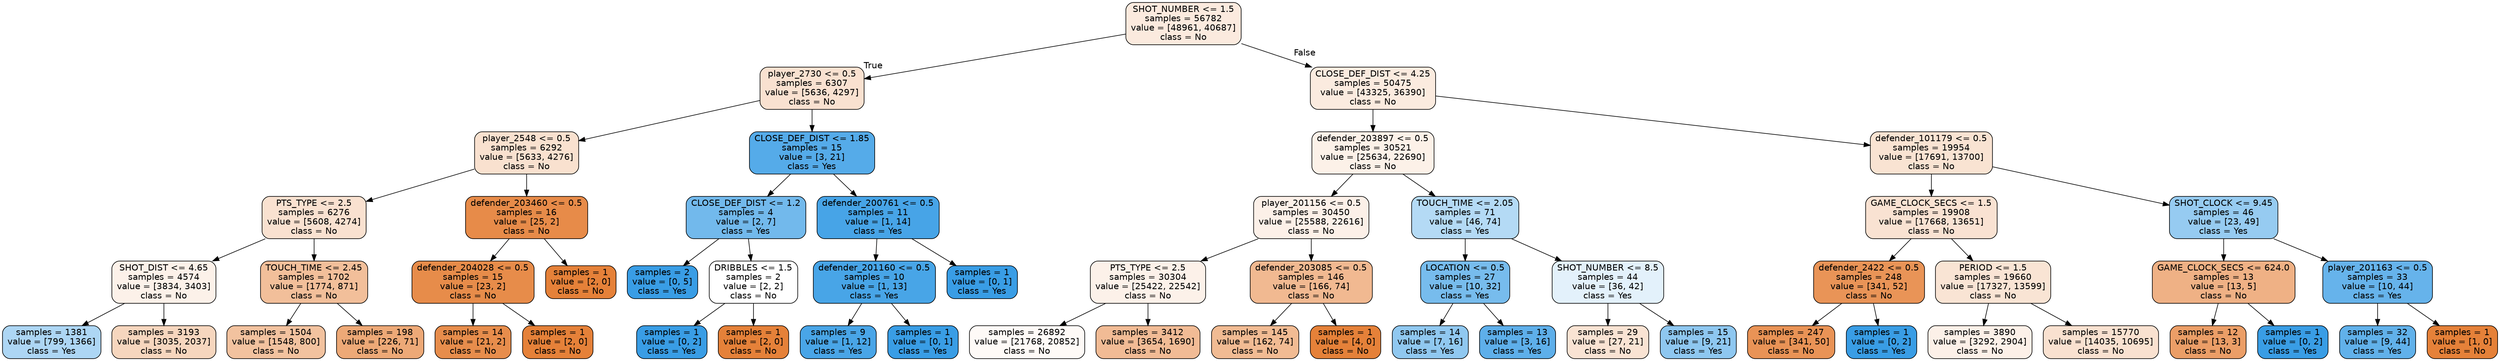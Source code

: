 digraph Tree {
node [shape=box, style="filled, rounded", color="black", fontname=helvetica] ;
edge [fontname=helvetica] ;
0 [label="SHOT_NUMBER <= 1.5\nsamples = 56782\nvalue = [48961, 40687]\nclass = No", fillcolor="#fbeade"] ;
1 [label="player_2730 <= 0.5\nsamples = 6307\nvalue = [5636, 4297]\nclass = No", fillcolor="#f9e1d0"] ;
0 -> 1 [labeldistance=2.5, labelangle=45, headlabel="True"] ;
2 [label="player_2548 <= 0.5\nsamples = 6292\nvalue = [5633, 4276]\nclass = No", fillcolor="#f9e1cf"] ;
1 -> 2 ;
3 [label="PTS_TYPE <= 2.5\nsamples = 6276\nvalue = [5608, 4274]\nclass = No", fillcolor="#f9e1d0"] ;
2 -> 3 ;
4 [label="SHOT_DIST <= 4.65\nsamples = 4574\nvalue = [3834, 3403]\nclass = No", fillcolor="#fcf1e9"] ;
3 -> 4 ;
5 [label="samples = 1381\nvalue = [799, 1366]\nclass = Yes", fillcolor="#add6f4"] ;
4 -> 5 ;
6 [label="samples = 3193\nvalue = [3035, 2037]\nclass = No", fillcolor="#f6d6be"] ;
4 -> 6 ;
7 [label="TOUCH_TIME <= 2.45\nsamples = 1702\nvalue = [1774, 871]\nclass = No", fillcolor="#f2bf9a"] ;
3 -> 7 ;
8 [label="samples = 1504\nvalue = [1548, 800]\nclass = No", fillcolor="#f2c29f"] ;
7 -> 8 ;
9 [label="samples = 198\nvalue = [226, 71]\nclass = No", fillcolor="#eda977"] ;
7 -> 9 ;
10 [label="defender_203460 <= 0.5\nsamples = 16\nvalue = [25, 2]\nclass = No", fillcolor="#e78b49"] ;
2 -> 10 ;
11 [label="defender_204028 <= 0.5\nsamples = 15\nvalue = [23, 2]\nclass = No", fillcolor="#e78c4a"] ;
10 -> 11 ;
12 [label="samples = 14\nvalue = [21, 2]\nclass = No", fillcolor="#e78d4c"] ;
11 -> 12 ;
13 [label="samples = 1\nvalue = [2, 0]\nclass = No", fillcolor="#e58139"] ;
11 -> 13 ;
14 [label="samples = 1\nvalue = [2, 0]\nclass = No", fillcolor="#e58139"] ;
10 -> 14 ;
15 [label="CLOSE_DEF_DIST <= 1.85\nsamples = 15\nvalue = [3, 21]\nclass = Yes", fillcolor="#55abe9"] ;
1 -> 15 ;
16 [label="CLOSE_DEF_DIST <= 1.2\nsamples = 4\nvalue = [2, 7]\nclass = Yes", fillcolor="#72b9ec"] ;
15 -> 16 ;
17 [label="samples = 2\nvalue = [0, 5]\nclass = Yes", fillcolor="#399de5"] ;
16 -> 17 ;
18 [label="DRIBBLES <= 1.5\nsamples = 2\nvalue = [2, 2]\nclass = No", fillcolor="#ffffff"] ;
16 -> 18 ;
19 [label="samples = 1\nvalue = [0, 2]\nclass = Yes", fillcolor="#399de5"] ;
18 -> 19 ;
20 [label="samples = 1\nvalue = [2, 0]\nclass = No", fillcolor="#e58139"] ;
18 -> 20 ;
21 [label="defender_200761 <= 0.5\nsamples = 11\nvalue = [1, 14]\nclass = Yes", fillcolor="#47a4e7"] ;
15 -> 21 ;
22 [label="defender_201160 <= 0.5\nsamples = 10\nvalue = [1, 13]\nclass = Yes", fillcolor="#48a5e7"] ;
21 -> 22 ;
23 [label="samples = 9\nvalue = [1, 12]\nclass = Yes", fillcolor="#49a5e7"] ;
22 -> 23 ;
24 [label="samples = 1\nvalue = [0, 1]\nclass = Yes", fillcolor="#399de5"] ;
22 -> 24 ;
25 [label="samples = 1\nvalue = [0, 1]\nclass = Yes", fillcolor="#399de5"] ;
21 -> 25 ;
26 [label="CLOSE_DEF_DIST <= 4.25\nsamples = 50475\nvalue = [43325, 36390]\nclass = No", fillcolor="#fbebdf"] ;
0 -> 26 [labeldistance=2.5, labelangle=-45, headlabel="False"] ;
27 [label="defender_203897 <= 0.5\nsamples = 30521\nvalue = [25634, 22690]\nclass = No", fillcolor="#fcf1e8"] ;
26 -> 27 ;
28 [label="player_201156 <= 0.5\nsamples = 30450\nvalue = [25588, 22616]\nclass = No", fillcolor="#fcf0e8"] ;
27 -> 28 ;
29 [label="PTS_TYPE <= 2.5\nsamples = 30304\nvalue = [25422, 22542]\nclass = No", fillcolor="#fcf1e9"] ;
28 -> 29 ;
30 [label="samples = 26892\nvalue = [21768, 20852]\nclass = No", fillcolor="#fefaf7"] ;
29 -> 30 ;
31 [label="samples = 3412\nvalue = [3654, 1690]\nclass = No", fillcolor="#f1bb95"] ;
29 -> 31 ;
32 [label="defender_203085 <= 0.5\nsamples = 146\nvalue = [166, 74]\nclass = No", fillcolor="#f1b991"] ;
28 -> 32 ;
33 [label="samples = 145\nvalue = [162, 74]\nclass = No", fillcolor="#f1bb93"] ;
32 -> 33 ;
34 [label="samples = 1\nvalue = [4, 0]\nclass = No", fillcolor="#e58139"] ;
32 -> 34 ;
35 [label="TOUCH_TIME <= 2.05\nsamples = 71\nvalue = [46, 74]\nclass = Yes", fillcolor="#b4daf5"] ;
27 -> 35 ;
36 [label="LOCATION <= 0.5\nsamples = 27\nvalue = [10, 32]\nclass = Yes", fillcolor="#77bced"] ;
35 -> 36 ;
37 [label="samples = 14\nvalue = [7, 16]\nclass = Yes", fillcolor="#90c8f0"] ;
36 -> 37 ;
38 [label="samples = 13\nvalue = [3, 16]\nclass = Yes", fillcolor="#5eafea"] ;
36 -> 38 ;
39 [label="SHOT_NUMBER <= 8.5\nsamples = 44\nvalue = [36, 42]\nclass = Yes", fillcolor="#e3f1fb"] ;
35 -> 39 ;
40 [label="samples = 29\nvalue = [27, 21]\nclass = No", fillcolor="#f9e3d3"] ;
39 -> 40 ;
41 [label="samples = 15\nvalue = [9, 21]\nclass = Yes", fillcolor="#8ec7f0"] ;
39 -> 41 ;
42 [label="defender_101179 <= 0.5\nsamples = 19954\nvalue = [17691, 13700]\nclass = No", fillcolor="#f9e3d2"] ;
26 -> 42 ;
43 [label="GAME_CLOCK_SECS <= 1.5\nsamples = 19908\nvalue = [17668, 13651]\nclass = No", fillcolor="#f9e2d2"] ;
42 -> 43 ;
44 [label="defender_2422 <= 0.5\nsamples = 248\nvalue = [341, 52]\nclass = No", fillcolor="#e99457"] ;
43 -> 44 ;
45 [label="samples = 247\nvalue = [341, 50]\nclass = No", fillcolor="#e99356"] ;
44 -> 45 ;
46 [label="samples = 1\nvalue = [0, 2]\nclass = Yes", fillcolor="#399de5"] ;
44 -> 46 ;
47 [label="PERIOD <= 1.5\nsamples = 19660\nvalue = [17327, 13599]\nclass = No", fillcolor="#f9e4d4"] ;
43 -> 47 ;
48 [label="samples = 3890\nvalue = [3292, 2904]\nclass = No", fillcolor="#fcf0e8"] ;
47 -> 48 ;
49 [label="samples = 15770\nvalue = [14035, 10695]\nclass = No", fillcolor="#f9e1d0"] ;
47 -> 49 ;
50 [label="SHOT_CLOCK <= 9.45\nsamples = 46\nvalue = [23, 49]\nclass = Yes", fillcolor="#96cbf1"] ;
42 -> 50 ;
51 [label="GAME_CLOCK_SECS <= 624.0\nsamples = 13\nvalue = [13, 5]\nclass = No", fillcolor="#efb185"] ;
50 -> 51 ;
52 [label="samples = 12\nvalue = [13, 3]\nclass = No", fillcolor="#eb9e67"] ;
51 -> 52 ;
53 [label="samples = 1\nvalue = [0, 2]\nclass = Yes", fillcolor="#399de5"] ;
51 -> 53 ;
54 [label="player_201163 <= 0.5\nsamples = 33\nvalue = [10, 44]\nclass = Yes", fillcolor="#66b3eb"] ;
50 -> 54 ;
55 [label="samples = 32\nvalue = [9, 44]\nclass = Yes", fillcolor="#61b1ea"] ;
54 -> 55 ;
56 [label="samples = 1\nvalue = [1, 0]\nclass = No", fillcolor="#e58139"] ;
54 -> 56 ;
}